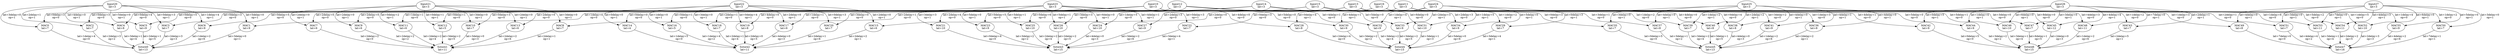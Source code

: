Digraph G {
"Input10"[label = "\N\nlat=3"];
"Input11"[label = "\N\nlat=3"];
"Input12"[label = "\N\nlat=3"];
"Input13"[label = "\N\nlat=3"];
"Input14"[label = "\N\nlat=3"];
"Input15"[label = "\N\nlat=3"];
"Input16"[label = "\N\nlat=3"];
"Input20"[label = "\N\nlat=3"];
"Input21"[label = "\N\nlat=3"];
"Input22"[label = "\N\nlat=3"];
"Input23"[label = "\N\nlat=3"];
"Input24"[label = "\N\nlat=3"];
"Input25"[label = "\N\nlat=3"];
"Input26"[label = "\N\nlat=3"];
"Input27"[label = "\N\nlat=3"];
"Sstore0"[label = "\N\nlat=13"];
"MAC0"->"Sstore0"[label = "lat=1\delay=4\nop=0"];
"MAC1"->"Sstore0"[label = "lat=3\delay=0\nop=1"];
"MAC2"->"Sstore0"[label = "lat=2\delay=3\nop=2"];
"MAC3"->"Sstore0"[label = "lat=2\delay=3\nop=3"];
"MAC4"->"Sstore0"[label = "lat=3\delay=1\nop=4"];
"MAC5"->"Sstore0"[label = "lat=2\delay=1\nop=5"];
"MAC6"->"Sstore0"[label = "lat=1\delay=2\nop=6"];
"Sstore1"[label = "\N\nlat=11"];
"MAC7"->"Sstore1"[label = "lat=2\delay=2\nop=0"];
"MAC8"->"Sstore1"[label = "lat=2\delay=1\nop=1"];
"MAC9"->"Sstore1"[label = "lat=2\delay=2\nop=2"];
"MAC10"->"Sstore1"[label = "lat=3\delay=0\nop=3"];
"MAC11"->"Sstore1"[label = "lat=2\delay=2\nop=4"];
"MAC12"->"Sstore1"[label = "lat=3\delay=2\nop=5"];
"MAC13"->"Sstore1"[label = "lat=2\delay=2\nop=6"];
"Sstore2"[label = "\N\nlat=11"];
"MAC14"->"Sstore2"[label = "lat=1\delay=5\nop=0"];
"MAC15"->"Sstore2"[label = "lat=2\delay=2\nop=1"];
"MAC16"->"Sstore2"[label = "lat=1\delay=4\nop=2"];
"MAC17"->"Sstore2"[label = "lat=4\delay=0\nop=3"];
"MAC18"->"Sstore2"[label = "lat=2\delay=1\nop=4"];
"MAC19"->"Sstore2"[label = "lat=2\delay=0\nop=5"];
"MAC20"->"Sstore2"[label = "lat=2\delay=1\nop=6"];
"Sstore3"[label = "\N\nlat=15"];
"MAC21"->"Sstore3"[label = "lat=0\delay=4\nop=0"];
"MAC22"->"Sstore3"[label = "lat=3\delay=4\nop=1"];
"MAC23"->"Sstore3"[label = "lat=3\delay=2\nop=2"];
"MAC24"->"Sstore3"[label = "lat=4\delay=0\nop=3"];
"MAC25"->"Sstore3"[label = "lat=2\delay=2\nop=4"];
"MAC26"->"Sstore3"[label = "lat=2\delay=2\nop=5"];
"MAC27"->"Sstore3"[label = "lat=3\delay=2\nop=6"];
"Sstore4"[label = "\N\nlat=15"];
"MAC28"->"Sstore4"[label = "lat=2\delay=4\nop=0"];
"MAC29"->"Sstore4"[label = "lat=3\delay=4\nop=1"];
"MAC30"->"Sstore4"[label = "lat=3\delay=2\nop=2"];
"MAC31"->"Sstore4"[label = "lat=3\delay=1\nop=3"];
"MAC32"->"Sstore4"[label = "lat=3\delay=2\nop=4"];
"MAC33"->"Sstore4"[label = "lat=3\delay=2\nop=5"];
"MAC34"->"Sstore4"[label = "lat=5\delay=0\nop=6"];
"Sstore5"[label = "\N\nlat=13"];
"MAC35"->"Sstore5"[label = "lat=0\delay=5\nop=0"];
"MAC36"->"Sstore5"[label = "lat=2\delay=2\nop=1"];
"MAC37"->"Sstore5"[label = "lat=3\delay=1\nop=2"];
"MAC38"->"Sstore5"[label = "lat=4\delay=0\nop=3"];
"MAC39"->"Sstore5"[label = "lat=3\delay=2\nop=4"];
"MAC40"->"Sstore5"[label = "lat=3\delay=1\nop=5"];
"MAC41"->"Sstore5"[label = "lat=1\delay=2\nop=6"];
"Sstore6"[label = "\N\nlat=15"];
"MAC42"->"Sstore6"[label = "lat=0\delay=5\nop=0"];
"MAC43"->"Sstore6"[label = "lat=2\delay=5\nop=1"];
"MAC44"->"Sstore6"[label = "lat=3\delay=2\nop=2"];
"MAC45"->"Sstore6"[label = "lat=2\delay=0\nop=3"];
"MAC46"->"Sstore6"[label = "lat=3\delay=1\nop=4"];
"MAC47"->"Sstore6"[label = "lat=6\delay=1\nop=5"];
"MAC48"->"Sstore6"[label = "lat=1\delay=2\nop=6"];
"Sstore7"[label = "\N\nlat=16"];
"MAC49"->"Sstore7"[label = "lat=7\delay=0\nop=0"];
"MAC50"->"Sstore7"[label = "lat=7\delay=1\nop=1"];
"MAC51"->"Sstore7"[label = "lat=4\delay=4\nop=2"];
"MAC52"->"Sstore7"[label = "lat=2\delay=3\nop=3"];
"MAC53"->"Sstore7"[label = "lat=3\delay=1\nop=4"];
"MAC54"->"Sstore7"[label = "lat=2\delay=2\nop=5"];
"MAC55"->"Sstore7"[label = "lat=4\delay=2\nop=6"];
"MAC0"[label = "\N\nlat=7"];
"Input10"->"MAC0"[label = "lat=0\delay=3\nop=0"];
"Input20"->"MAC0"[label = "lat=3\delay=0\nop=1"];
"MAC1"[label = "\N\nlat=9"];
"Input11"->"MAC1"[label = "lat=1\delay=4\nop=0"];
"Input20"->"MAC1"[label = "lat=5\delay=0\nop=1"];
"MAC2"[label = "\N\nlat=7"];
"Input12"->"MAC2"[label = "lat=0\delay=3\nop=0"];
"Input20"->"MAC2"[label = "lat=2\delay=1\nop=1"];
"MAC3"[label = "\N\nlat=7"];
"Input13"->"MAC3"[label = "lat=0\delay=3\nop=0"];
"Input20"->"MAC3"[label = "lat=0\delay=3\nop=1"];
"MAC4"[label = "\N\nlat=8"];
"Input14"->"MAC4"[label = "lat=0\delay=4\nop=0"];
"Input20"->"MAC4"[label = "lat=4\delay=0\nop=1"];
"MAC5"[label = "\N\nlat=9"];
"Input15"->"MAC5"[label = "lat=0\delay=5\nop=0"];
"Input20"->"MAC5"[label = "lat=5\delay=0\nop=1"];
"MAC6"[label = "\N\nlat=9"];
"Input16"->"MAC6"[label = "lat=0\delay=5\nop=0"];
"Input20"->"MAC6"[label = "lat=1\delay=4\nop=1"];
"MAC7"[label = "\N\nlat=6"];
"Input10"->"MAC7"[label = "lat=2\delay=0\nop=0"];
"Input21"->"MAC7"[label = "lat=2\delay=0\nop=1"];
"MAC8"[label = "\N\nlat=7"];
"Input11"->"MAC8"[label = "lat=2\delay=1\nop=0"];
"Input21"->"MAC8"[label = "lat=3\delay=0\nop=1"];
"MAC9"[label = "\N\nlat=6"];
"Input12"->"MAC9"[label = "lat=2\delay=0\nop=0"];
"Input21"->"MAC9"[label = "lat=2\delay=0\nop=1"];
"MAC10"[label = "\N\nlat=7"];
"Input13"->"MAC10"[label = "lat=0\delay=3\nop=0"];
"Input21"->"MAC10"[label = "lat=3\delay=0\nop=1"];
"MAC11"[label = "\N\nlat=6"];
"Input14"->"MAC11"[label = "lat=1\delay=1\nop=0"];
"Input21"->"MAC11"[label = "lat=0\delay=2\nop=1"];
"MAC12"[label = "\N\nlat=5"];
"Input15"->"MAC12"[label = "lat=0\delay=1\nop=0"];
"Input21"->"MAC12"[label = "lat=0\delay=1\nop=1"];
"MAC13"[label = "\N\nlat=6"];
"Input16"->"MAC13"[label = "lat=2\delay=0\nop=0"];
"Input21"->"MAC13"[label = "lat=2\delay=0\nop=1"];
"MAC14"[label = "\N\nlat=4"];
"Input10"->"MAC14"[label = "lat=0\delay=0\nop=0"];
"Input22"->"MAC14"[label = "lat=0\delay=0\nop=1"];
"MAC15"[label = "\N\nlat=6"];
"Input11"->"MAC15"[label = "lat=2\delay=0\nop=0"];
"Input22"->"MAC15"[label = "lat=2\delay=0\nop=1"];
"MAC16"[label = "\N\nlat=5"];
"Input12"->"MAC16"[label = "lat=0\delay=1\nop=0"];
"Input22"->"MAC16"[label = "lat=1\delay=0\nop=1"];
"MAC17"[label = "\N\nlat=6"];
"Input13"->"MAC17"[label = "lat=1\delay=1\nop=0"];
"Input22"->"MAC17"[label = "lat=2\delay=0\nop=1"];
"MAC18"[label = "\N\nlat=7"];
"Input14"->"MAC18"[label = "lat=2\delay=1\nop=0"];
"Input22"->"MAC18"[label = "lat=3\delay=0\nop=1"];
"MAC19"[label = "\N\nlat=8"];
"Input15"->"MAC19"[label = "lat=4\delay=0\nop=0"];
"Input22"->"MAC19"[label = "lat=0\delay=4\nop=1"];
"MAC20"[label = "\N\nlat=7"];
"Input16"->"MAC20"[label = "lat=3\delay=0\nop=0"];
"Input22"->"MAC20"[label = "lat=0\delay=3\nop=1"];
"MAC21"[label = "\N\nlat=10"];
"Input10"->"MAC21"[label = "lat=2\delay=4\nop=0"];
"Input23"->"MAC21"[label = "lat=3\delay=3\nop=1"];
"MAC22"[label = "\N\nlat=7"];
"Input11"->"MAC22"[label = "lat=0\delay=3\nop=0"];
"Input23"->"MAC22"[label = "lat=0\delay=3\nop=1"];
"MAC23"[label = "\N\nlat=9"];
"Input12"->"MAC23"[label = "lat=0\delay=5\nop=0"];
"Input23"->"MAC23"[label = "lat=5\delay=0\nop=1"];
"MAC24"[label = "\N\nlat=10"];
"Input13"->"MAC24"[label = "lat=1\delay=5\nop=0"];
"Input23"->"MAC24"[label = "lat=6\delay=0\nop=1"];
"MAC25"[label = "\N\nlat=10"];
"Input14"->"MAC25"[label = "lat=0\delay=6\nop=0"];
"Input23"->"MAC25"[label = "lat=5\delay=1\nop=1"];
"MAC26"[label = "\N\nlat=10"];
"Input15"->"MAC26"[label = "lat=3\delay=3\nop=0"];
"Input23"->"MAC26"[label = "lat=5\delay=1\nop=1"];
"MAC27"[label = "\N\nlat=9"];
"Input16"->"MAC27"[label = "lat=2\delay=3\nop=0"];
"Input23"->"MAC27"[label = "lat=4\delay=1\nop=1"];
"MAC28"[label = "\N\nlat=8"];
"Input10"->"MAC28"[label = "lat=4\delay=0\nop=0"];
"Input24"->"MAC28"[label = "lat=0\delay=4\nop=1"];
"MAC29"[label = "\N\nlat=7"];
"Input11"->"MAC29"[label = "lat=1\delay=2\nop=0"];
"Input24"->"MAC29"[label = "lat=0\delay=3\nop=1"];
"MAC30"[label = "\N\nlat=9"];
"Input12"->"MAC30"[label = "lat=5\delay=0\nop=0"];
"Input24"->"MAC30"[label = "lat=4\delay=1\nop=1"];
"MAC31"[label = "\N\nlat=10"];
"Input13"->"MAC31"[label = "lat=6\delay=0\nop=0"];
"Input24"->"MAC31"[label = "lat=1\delay=5\nop=1"];
"MAC32"[label = "\N\nlat=9"];
"Input14"->"MAC32"[label = "lat=4\delay=1\nop=0"];
"Input24"->"MAC32"[label = "lat=1\delay=4\nop=1"];
"MAC33"[label = "\N\nlat=9"];
"Input15"->"MAC33"[label = "lat=5\delay=0\nop=0"];
"Input24"->"MAC33"[label = "lat=2\delay=3\nop=1"];
"MAC34"[label = "\N\nlat=9"];
"Input16"->"MAC34"[label = "lat=2\delay=3\nop=0"];
"Input24"->"MAC34"[label = "lat=5\delay=0\nop=1"];
"MAC35"[label = "\N\nlat=7"];
"Input10"->"MAC35"[label = "lat=0\delay=3\nop=0"];
"Input25"->"MAC35"[label = "lat=3\delay=0\nop=1"];
"MAC36"[label = "\N\nlat=8"];
"Input11"->"MAC36"[label = "lat=1\delay=3\nop=0"];
"Input25"->"MAC36"[label = "lat=4\delay=0\nop=1"];
"MAC37"[label = "\N\nlat=8"];
"Input12"->"MAC37"[label = "lat=3\delay=1\nop=0"];
"Input25"->"MAC37"[label = "lat=4\delay=0\nop=1"];
"MAC38"[label = "\N\nlat=8"];
"Input13"->"MAC38"[label = "lat=0\delay=4\nop=0"];
"Input25"->"MAC38"[label = "lat=4\delay=0\nop=1"];
"MAC39"[label = "\N\nlat=7"];
"Input14"->"MAC39"[label = "lat=1\delay=2\nop=0"];
"Input25"->"MAC39"[label = "lat=1\delay=2\nop=1"];
"MAC40"[label = "\N\nlat=8"];
"Input15"->"MAC40"[label = "lat=4\delay=0\nop=0"];
"Input25"->"MAC40"[label = "lat=2\delay=2\nop=1"];
"MAC41"[label = "\N\nlat=9"];
"Input16"->"MAC41"[label = "lat=3\delay=2\nop=0"];
"Input25"->"MAC41"[label = "lat=4\delay=1\nop=1"];
"MAC42"[label = "\N\nlat=9"];
"Input10"->"MAC42"[label = "lat=4\delay=1\nop=0"];
"Input26"->"MAC42"[label = "lat=0\delay=5\nop=1"];
"MAC43"[label = "\N\nlat=7"];
"Input11"->"MAC43"[label = "lat=1\delay=2\nop=0"];
"Input26"->"MAC43"[label = "lat=2\delay=1\nop=1"];
"MAC44"[label = "\N\nlat=9"];
"Input12"->"MAC44"[label = "lat=5\delay=0\nop=0"];
"Input26"->"MAC44"[label = "lat=1\delay=4\nop=1"];
"MAC45"[label = "\N\nlat=12"];
"Input13"->"MAC45"[label = "lat=8\delay=0\nop=0"];
"Input26"->"MAC45"[label = "lat=4\delay=4\nop=1"];
"MAC46"[label = "\N\nlat=10"];
"Input14"->"MAC46"[label = "lat=5\delay=1\nop=0"];
"Input26"->"MAC46"[label = "lat=6\delay=0\nop=1"];
"MAC47"[label = "\N\nlat=7"];
"Input15"->"MAC47"[label = "lat=3\delay=0\nop=0"];
"Input26"->"MAC47"[label = "lat=3\delay=0\nop=1"];
"MAC48"[label = "\N\nlat=11"];
"Input16"->"MAC48"[label = "lat=4\delay=3\nop=0"];
"Input26"->"MAC48"[label = "lat=7\delay=0\nop=1"];
"MAC49"[label = "\N\nlat=8"];
"Input10"->"MAC49"[label = "lat=1\delay=3\nop=0"];
"Input27"->"MAC49"[label = "lat=4\delay=0\nop=1"];
"MAC50"[label = "\N\nlat=7"];
"Input11"->"MAC50"[label = "lat=1\delay=2\nop=0"];
"Input27"->"MAC50"[label = "lat=3\delay=0\nop=1"];
"MAC51"[label = "\N\nlat=7"];
"Input12"->"MAC51"[label = "lat=2\delay=1\nop=0"];
"Input27"->"MAC51"[label = "lat=3\delay=0\nop=1"];
"MAC52"[label = "\N\nlat=10"];
"Input13"->"MAC52"[label = "lat=1\delay=5\nop=0"];
"Input27"->"MAC52"[label = "lat=6\delay=0\nop=1"];
"MAC53"[label = "\N\nlat=11"];
"Input14"->"MAC53"[label = "lat=1\delay=6\nop=0"];
"Input27"->"MAC53"[label = "lat=7\delay=0\nop=1"];
"MAC54"[label = "\N\nlat=11"];
"Input15"->"MAC54"[label = "lat=5\delay=2\nop=0"];
"Input27"->"MAC54"[label = "lat=4\delay=3\nop=1"];
"MAC55"[label = "\N\nlat=9"];
"Input16"->"MAC55"[label = "lat=1\delay=4\nop=0"];
"Input27"->"MAC55"[label = "lat=5\delay=0\nop=1"];
}
